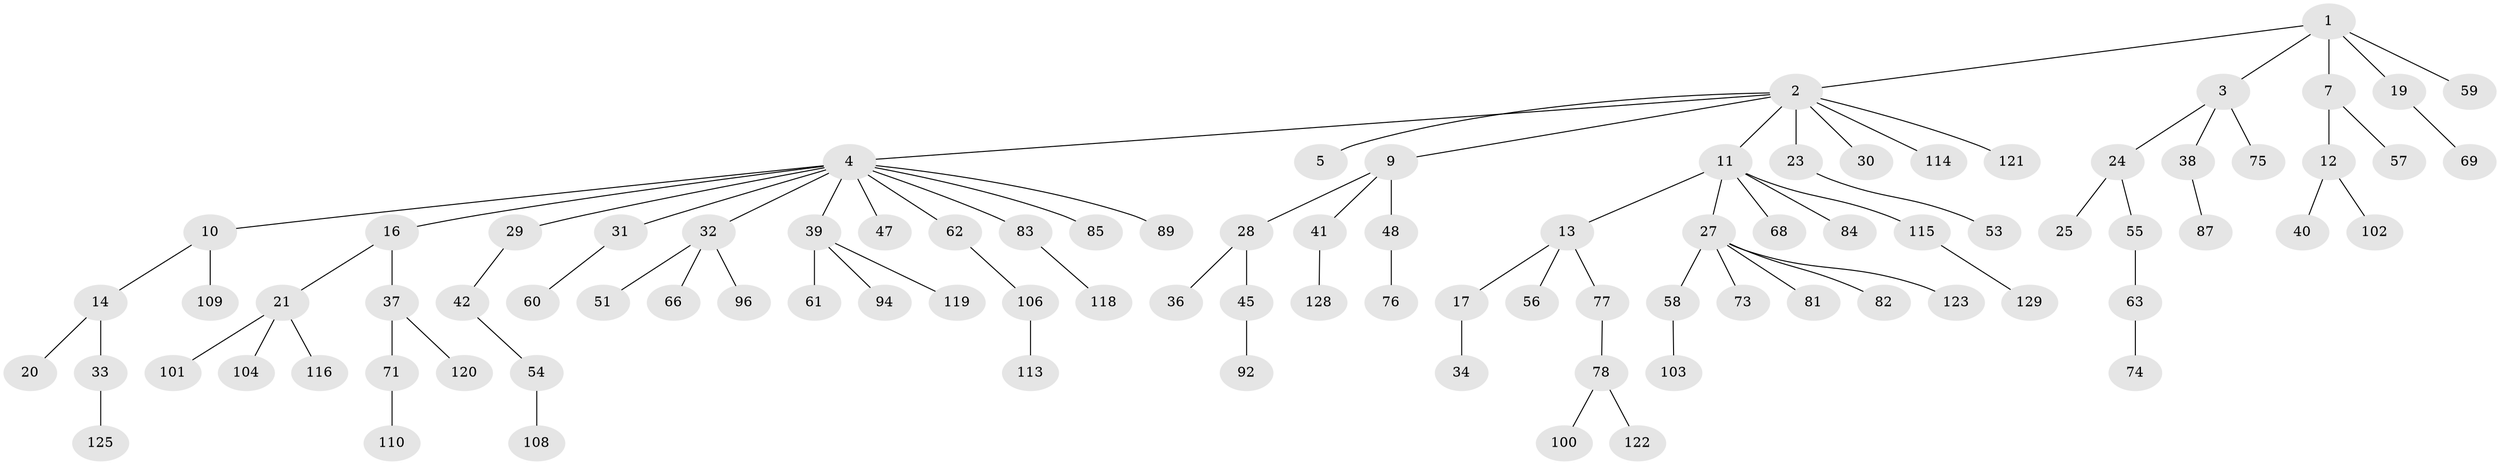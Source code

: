 // original degree distribution, {6: 0.015384615384615385, 7: 0.023076923076923078, 4: 0.06923076923076923, 1: 0.49230769230769234, 5: 0.015384615384615385, 3: 0.11538461538461539, 2: 0.2692307692307692}
// Generated by graph-tools (version 1.1) at 2025/42/03/06/25 10:42:04]
// undirected, 92 vertices, 91 edges
graph export_dot {
graph [start="1"]
  node [color=gray90,style=filled];
  1 [super="+90"];
  2 [super="+6"];
  3 [super="+70"];
  4 [super="+8"];
  5;
  7 [super="+97"];
  9 [super="+52"];
  10;
  11 [super="+43"];
  12 [super="+22"];
  13 [super="+15"];
  14 [super="+50"];
  16 [super="+18"];
  17 [super="+26"];
  19 [super="+88"];
  20;
  21 [super="+91"];
  23 [super="+86"];
  24 [super="+112"];
  25 [super="+44"];
  27 [super="+49"];
  28;
  29;
  30;
  31;
  32 [super="+35"];
  33 [super="+46"];
  34;
  36;
  37 [super="+65"];
  38 [super="+79"];
  39 [super="+93"];
  40 [super="+124"];
  41 [super="+72"];
  42 [super="+64"];
  45 [super="+99"];
  47;
  48;
  51;
  53 [super="+105"];
  54 [super="+107"];
  55;
  56;
  57;
  58 [super="+67"];
  59;
  60;
  61;
  62;
  63;
  66;
  68;
  69;
  71 [super="+126"];
  73 [super="+127"];
  74;
  75;
  76;
  77 [super="+80"];
  78 [super="+95"];
  81;
  82;
  83 [super="+117"];
  84;
  85;
  87;
  89;
  92 [super="+98"];
  94;
  96;
  100;
  101;
  102;
  103;
  104;
  106 [super="+111"];
  108 [super="+130"];
  109;
  110;
  113;
  114;
  115;
  116;
  118;
  119;
  120;
  121;
  122;
  123;
  125;
  128;
  129;
  1 -- 2;
  1 -- 3;
  1 -- 7;
  1 -- 19;
  1 -- 59;
  2 -- 4;
  2 -- 5;
  2 -- 23;
  2 -- 114;
  2 -- 121;
  2 -- 9;
  2 -- 11;
  2 -- 30;
  3 -- 24;
  3 -- 38;
  3 -- 75;
  4 -- 10;
  4 -- 39;
  4 -- 47;
  4 -- 83;
  4 -- 85;
  4 -- 32;
  4 -- 16;
  4 -- 89;
  4 -- 29;
  4 -- 62;
  4 -- 31;
  7 -- 12;
  7 -- 57;
  9 -- 28;
  9 -- 41;
  9 -- 48;
  10 -- 14;
  10 -- 109;
  11 -- 13;
  11 -- 27;
  11 -- 84;
  11 -- 115;
  11 -- 68;
  12 -- 40;
  12 -- 102;
  13 -- 56;
  13 -- 77;
  13 -- 17;
  14 -- 20;
  14 -- 33;
  16 -- 21;
  16 -- 37;
  17 -- 34;
  19 -- 69;
  21 -- 101;
  21 -- 104;
  21 -- 116;
  23 -- 53;
  24 -- 25;
  24 -- 55;
  27 -- 81;
  27 -- 123;
  27 -- 73;
  27 -- 58;
  27 -- 82;
  28 -- 36;
  28 -- 45;
  29 -- 42;
  31 -- 60;
  32 -- 51;
  32 -- 96;
  32 -- 66;
  33 -- 125;
  37 -- 71;
  37 -- 120;
  38 -- 87;
  39 -- 61;
  39 -- 119;
  39 -- 94;
  41 -- 128;
  42 -- 54;
  45 -- 92;
  48 -- 76;
  54 -- 108;
  55 -- 63;
  58 -- 103;
  62 -- 106;
  63 -- 74;
  71 -- 110;
  77 -- 78;
  78 -- 122;
  78 -- 100;
  83 -- 118;
  106 -- 113;
  115 -- 129;
}
